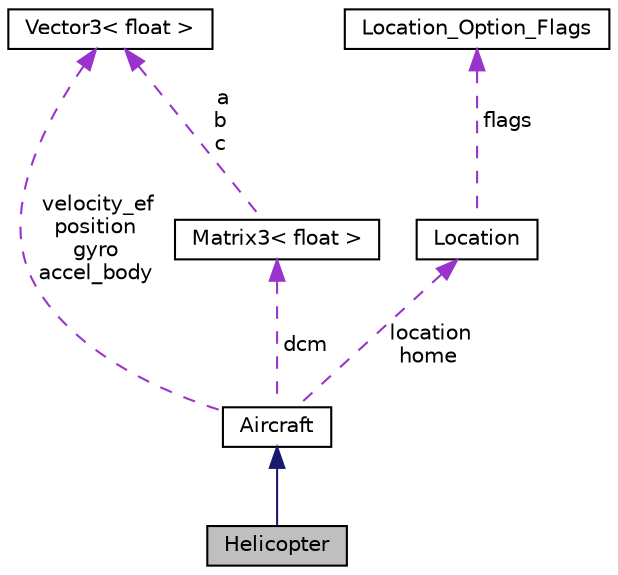 digraph "Helicopter"
{
 // INTERACTIVE_SVG=YES
  edge [fontname="Helvetica",fontsize="10",labelfontname="Helvetica",labelfontsize="10"];
  node [fontname="Helvetica",fontsize="10",shape=record];
  Node1 [label="Helicopter",height=0.2,width=0.4,color="black", fillcolor="grey75", style="filled" fontcolor="black"];
  Node2 -> Node1 [dir="back",color="midnightblue",fontsize="10",style="solid",fontname="Helvetica"];
  Node2 [label="Aircraft",height=0.2,width=0.4,color="black", fillcolor="white", style="filled",URL="$classAircraft.html",tooltip="-*- tab-width: 4; Mode: C++; c-basic-offset: 4; indent-tabs-mode: nil -*- "];
  Node3 -> Node2 [dir="back",color="darkorchid3",fontsize="10",style="dashed",label=" dcm" ,fontname="Helvetica"];
  Node3 [label="Matrix3\< float \>",height=0.2,width=0.4,color="black", fillcolor="white", style="filled",URL="$classMatrix3.html"];
  Node4 -> Node3 [dir="back",color="darkorchid3",fontsize="10",style="dashed",label=" a\nb\nc" ,fontname="Helvetica"];
  Node4 [label="Vector3\< float \>",height=0.2,width=0.4,color="black", fillcolor="white", style="filled",URL="$classVector3.html"];
  Node4 -> Node2 [dir="back",color="darkorchid3",fontsize="10",style="dashed",label=" velocity_ef\nposition\ngyro\naccel_body" ,fontname="Helvetica"];
  Node5 -> Node2 [dir="back",color="darkorchid3",fontsize="10",style="dashed",label=" location\nhome" ,fontname="Helvetica"];
  Node5 [label="Location",height=0.2,width=0.4,color="black", fillcolor="white", style="filled",URL="$structLocation.html"];
  Node6 -> Node5 [dir="back",color="darkorchid3",fontsize="10",style="dashed",label=" flags" ,fontname="Helvetica"];
  Node6 [label="Location_Option_Flags",height=0.2,width=0.4,color="black", fillcolor="white", style="filled",URL="$structLocation__Option__Flags.html"];
}
